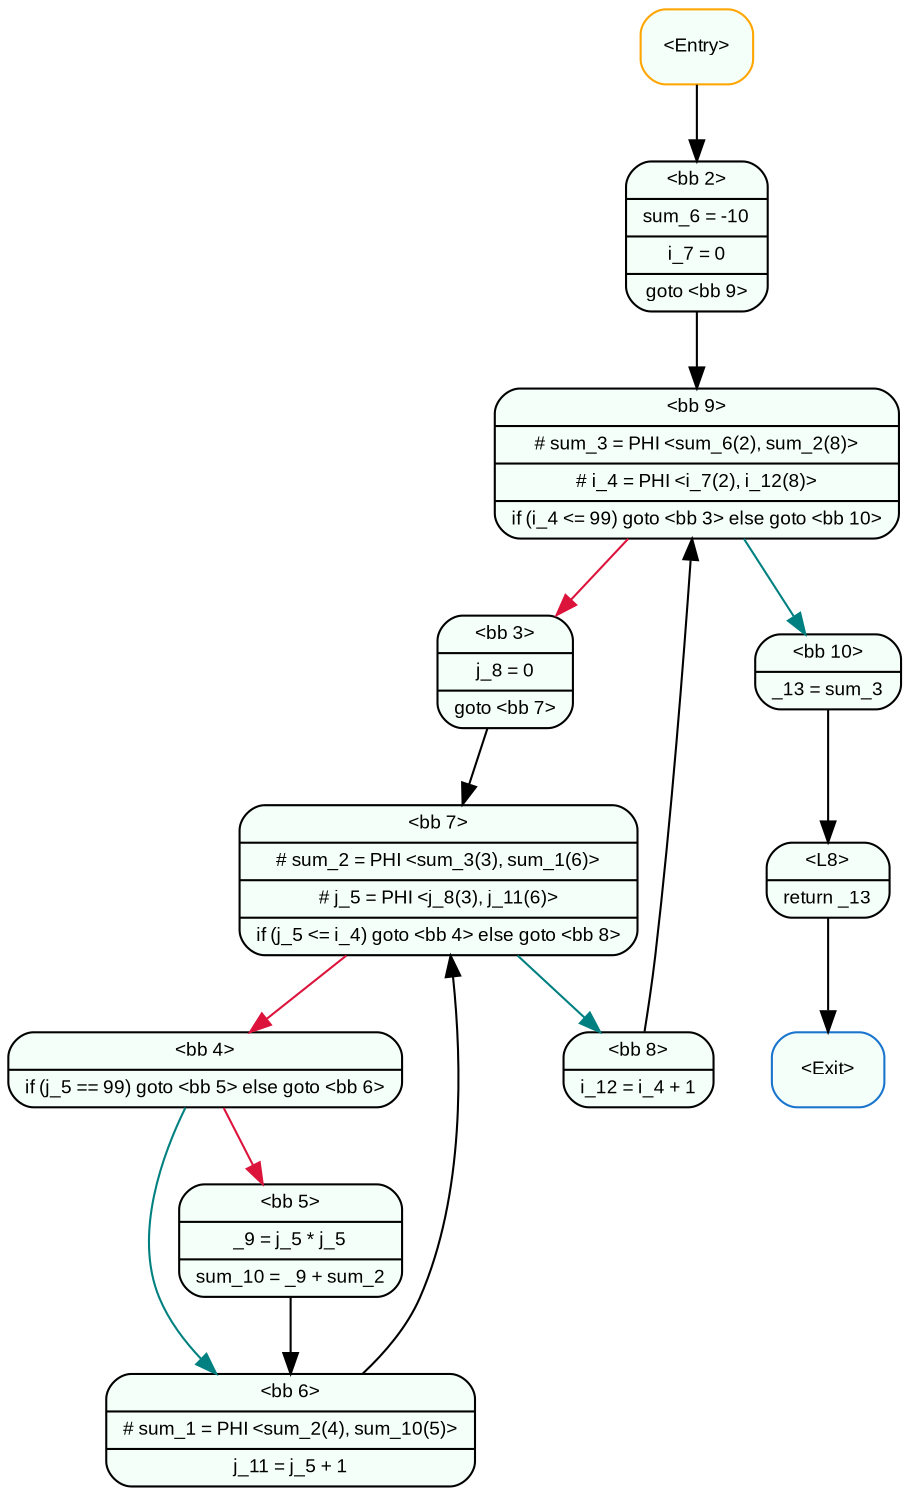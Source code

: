 digraph t9_foo_CFG { 
	center=true
	labelloc=top
	fontname=Arial
	fontsize=12
	edge[fontname=Arial, fontsize=10]
	node[fontname=Arial, fontsize=9]

		Node_0 -> Node_1 [color=black]
		Node_1 -> Node_2 [color=black]
		Node_2 -> Node_3 [color=crimson]
		Node_3 -> Node_4 [color=black]
		Node_4 -> Node_5 [color=crimson]
		Node_5 -> Node_6 [color=crimson]
		Node_6 -> Node_7 [color=black]
		Node_7 -> Node_4 [color=black]
		Node_5 -> Node_7 [color=teal]
		Node_4 -> Node_8 [color=teal]
		Node_8 -> Node_2 [color=black]
		Node_2 -> Node_9 [color=teal]
		Node_9 -> Node_10 [color=black]
		Node_10 -> Node_11 [color=black]

	Node_4 [fillcolor=mintcream, color=black, shape=Mrecord, style=filled, label="{ \<bb 7\>|# sum_2 = PHI \<sum_3(3), sum_1(6)\>|# j_5 = PHI \<j_8(3), j_11(6)\>|if (j_5 \<= i_4) goto \<bb 4\> else goto \<bb 8\> }"]
	Node_5 [fillcolor=mintcream, color=black, shape=Mrecord, style=filled, label="{ \<bb 4\>|if (j_5 == 99) goto \<bb 5\> else goto \<bb 6\> }"]
	Node_0 [fillcolor=mintcream, color=orange, shape=Mrecord, style=filled, label="{ \<Entry\> }"]
	Node_8 [fillcolor=mintcream, color=black, shape=Mrecord, style=filled, label="{ \<bb 8\>|i_12 = i_4 + 1 }"]
	Node_3 [fillcolor=mintcream, color=black, shape=Mrecord, style=filled, label="{ \<bb 3\>|j_8 = 0|goto \<bb 7\> }"]
	Node_2 [fillcolor=mintcream, color=black, shape=Mrecord, style=filled, label="{ \<bb 9\>|# sum_3 = PHI \<sum_6(2), sum_2(8)\>|# i_4 = PHI \<i_7(2), i_12(8)\>|if (i_4 \<= 99) goto \<bb 3\> else goto \<bb 10\> }"]
	Node_7 [fillcolor=mintcream, color=black, shape=Mrecord, style=filled, label="{ \<bb 6\>|# sum_1 = PHI \<sum_2(4), sum_10(5)\>|j_11 = j_5 + 1 }"]
	Node_9 [fillcolor=mintcream, color=black, shape=Mrecord, style=filled, label="{ \<bb 10\>|_13 = sum_3 }"]
	Node_1 [fillcolor=mintcream, color=black, shape=Mrecord, style=filled, label="{ \<bb 2\>|sum_6 = -10|i_7 = 0|goto \<bb 9\> }"]
	Node_11 [fillcolor=mintcream, color=dodgerblue3, shape=Mrecord, style=filled, label="{ \<Exit\> }"]
	Node_6 [fillcolor=mintcream, color=black, shape=Mrecord, style=filled, label="{ \<bb 5\>|_9 = j_5 * j_5|sum_10 = _9 + sum_2 }"]
	Node_10 [fillcolor=mintcream, color=black, shape=Mrecord, style=filled, label="{ \<L8\>|return _13 }"]
}
